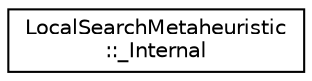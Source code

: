 digraph "Graphical Class Hierarchy"
{
 // LATEX_PDF_SIZE
  edge [fontname="Helvetica",fontsize="10",labelfontname="Helvetica",labelfontsize="10"];
  node [fontname="Helvetica",fontsize="10",shape=record];
  rankdir="LR";
  Node0 [label="LocalSearchMetaheuristic\l::_Internal",height=0.2,width=0.4,color="black", fillcolor="white", style="filled",URL="$classoperations__research_1_1_local_search_metaheuristic_1_1___internal.html",tooltip=" "];
}
